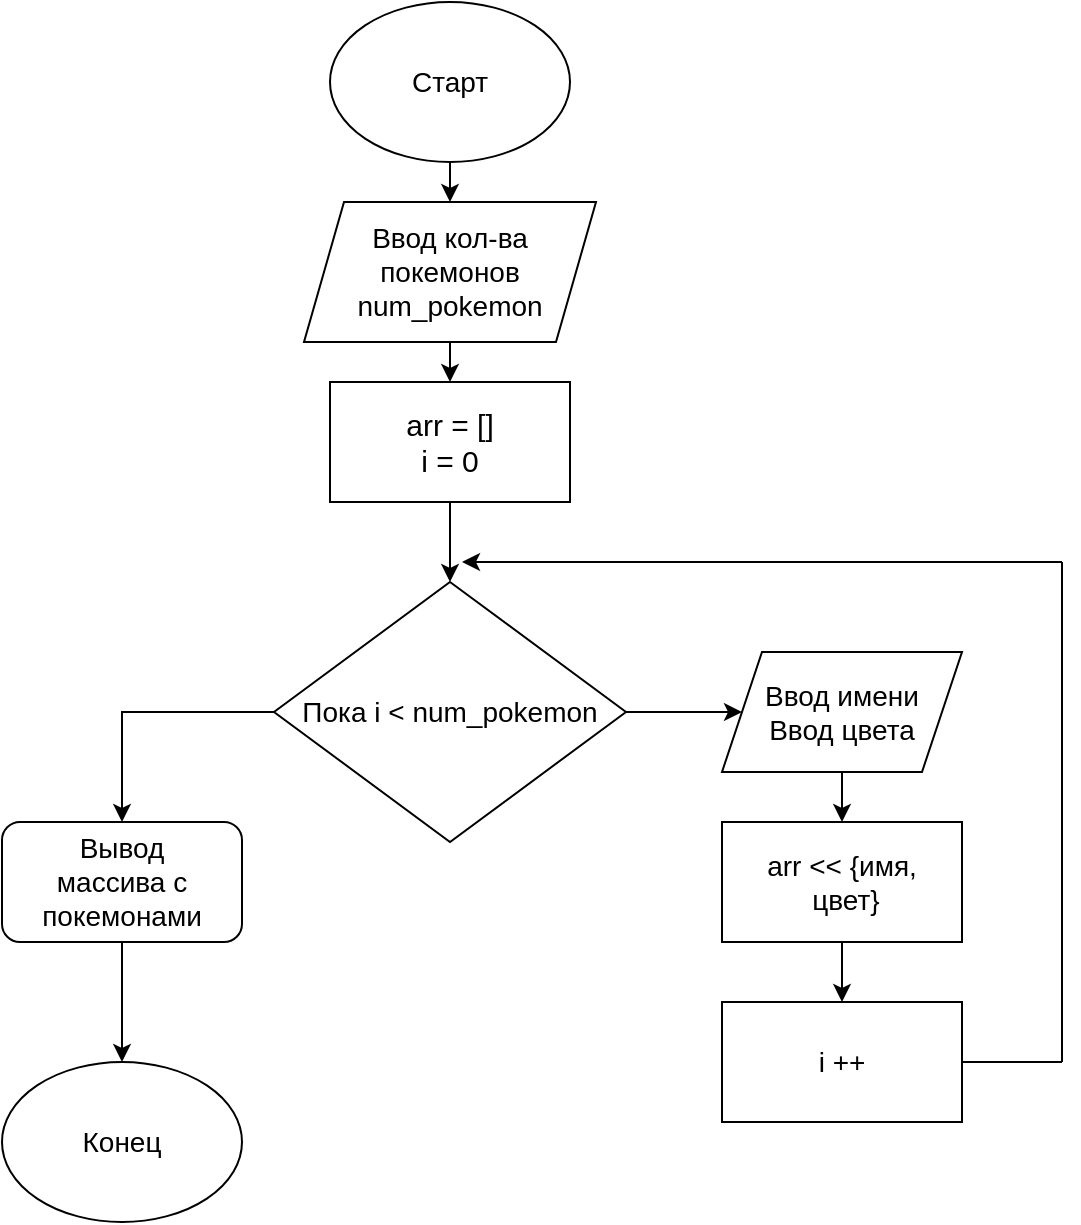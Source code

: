<mxfile version="17.4.0" type="github"><diagram id="NQPQXDpXnAedNzN7_AxD" name="Page-1"><mxGraphModel dx="1350" dy="773" grid="1" gridSize="10" guides="1" tooltips="1" connect="1" arrows="1" fold="1" page="1" pageScale="1" pageWidth="827" pageHeight="1169" math="0" shadow="0"><root><mxCell id="0"/><mxCell id="1" parent="0"/><mxCell id="3DTritF73-4kUKQ6CK-_-5" style="edgeStyle=orthogonalEdgeStyle;rounded=0;orthogonalLoop=1;jettySize=auto;html=1;exitX=0.5;exitY=1;exitDx=0;exitDy=0;entryX=0.5;entryY=0;entryDx=0;entryDy=0;" parent="1" target="3DTritF73-4kUKQ6CK-_-4" edge="1"><mxGeometry relative="1" as="geometry"><mxPoint x="372" y="110" as="sourcePoint"/></mxGeometry></mxCell><mxCell id="-ZU5714oK2dMG54MOhtU-2" style="edgeStyle=orthogonalEdgeStyle;rounded=0;orthogonalLoop=1;jettySize=auto;html=1;exitX=0.5;exitY=1;exitDx=0;exitDy=0;entryX=0.5;entryY=0;entryDx=0;entryDy=0;fontSize=15;" edge="1" parent="1" source="3DTritF73-4kUKQ6CK-_-4" target="-ZU5714oK2dMG54MOhtU-1"><mxGeometry relative="1" as="geometry"/></mxCell><mxCell id="3DTritF73-4kUKQ6CK-_-4" value="Ввод кол-ва&lt;br&gt;покемонов&lt;br&gt;num_pokemon" style="shape=parallelogram;perimeter=parallelogramPerimeter;whiteSpace=wrap;html=1;fixedSize=1;fontSize=14;" parent="1" vertex="1"><mxGeometry x="299" y="130" width="146" height="70" as="geometry"/></mxCell><mxCell id="3DTritF73-4kUKQ6CK-_-20" style="edgeStyle=orthogonalEdgeStyle;rounded=0;orthogonalLoop=1;jettySize=auto;html=1;exitX=0.5;exitY=1;exitDx=0;exitDy=0;entryX=0.5;entryY=0;entryDx=0;entryDy=0;fontSize=14;" parent="1" source="3DTritF73-4kUKQ6CK-_-15" target="3DTritF73-4kUKQ6CK-_-19" edge="1"><mxGeometry relative="1" as="geometry"/></mxCell><mxCell id="3DTritF73-4kUKQ6CK-_-15" value="Вывод &lt;br&gt;массива с покемонами" style="rounded=1;whiteSpace=wrap;html=1;fontSize=14;" parent="1" vertex="1"><mxGeometry x="148" y="440" width="120" height="60" as="geometry"/></mxCell><mxCell id="3DTritF73-4kUKQ6CK-_-18" value="Старт" style="ellipse;whiteSpace=wrap;html=1;fontSize=14;" parent="1" vertex="1"><mxGeometry x="312" y="30" width="120" height="80" as="geometry"/></mxCell><mxCell id="3DTritF73-4kUKQ6CK-_-19" value="Конец" style="ellipse;whiteSpace=wrap;html=1;fontSize=14;" parent="1" vertex="1"><mxGeometry x="148" y="560" width="120" height="80" as="geometry"/></mxCell><mxCell id="-ZU5714oK2dMG54MOhtU-10" style="edgeStyle=orthogonalEdgeStyle;rounded=0;orthogonalLoop=1;jettySize=auto;html=1;exitX=0.5;exitY=1;exitDx=0;exitDy=0;entryX=0.5;entryY=0;entryDx=0;entryDy=0;fontSize=14;" edge="1" parent="1" source="-ZU5714oK2dMG54MOhtU-1" target="-ZU5714oK2dMG54MOhtU-3"><mxGeometry relative="1" as="geometry"/></mxCell><mxCell id="-ZU5714oK2dMG54MOhtU-1" value="arr = []&lt;br style=&quot;font-size: 15px;&quot;&gt;i = 0" style="rounded=0;whiteSpace=wrap;html=1;fontSize=15;" vertex="1" parent="1"><mxGeometry x="312" y="220" width="120" height="60" as="geometry"/></mxCell><mxCell id="-ZU5714oK2dMG54MOhtU-5" style="edgeStyle=orthogonalEdgeStyle;rounded=0;orthogonalLoop=1;jettySize=auto;html=1;exitX=1;exitY=0.5;exitDx=0;exitDy=0;entryX=0;entryY=0.5;entryDx=0;entryDy=0;fontSize=14;" edge="1" parent="1" source="-ZU5714oK2dMG54MOhtU-3" target="-ZU5714oK2dMG54MOhtU-4"><mxGeometry relative="1" as="geometry"/></mxCell><mxCell id="-ZU5714oK2dMG54MOhtU-18" style="edgeStyle=orthogonalEdgeStyle;rounded=0;orthogonalLoop=1;jettySize=auto;html=1;exitX=0;exitY=0.5;exitDx=0;exitDy=0;entryX=0.5;entryY=0;entryDx=0;entryDy=0;fontSize=14;" edge="1" parent="1" source="-ZU5714oK2dMG54MOhtU-3" target="3DTritF73-4kUKQ6CK-_-15"><mxGeometry relative="1" as="geometry"/></mxCell><mxCell id="-ZU5714oK2dMG54MOhtU-3" value="Пока i &amp;lt; num_pokemon" style="rhombus;whiteSpace=wrap;html=1;fontSize=14;" vertex="1" parent="1"><mxGeometry x="284" y="320" width="176" height="130" as="geometry"/></mxCell><mxCell id="-ZU5714oK2dMG54MOhtU-7" style="edgeStyle=orthogonalEdgeStyle;rounded=0;orthogonalLoop=1;jettySize=auto;html=1;exitX=0.5;exitY=1;exitDx=0;exitDy=0;entryX=0.5;entryY=0;entryDx=0;entryDy=0;fontSize=14;" edge="1" parent="1" source="-ZU5714oK2dMG54MOhtU-4" target="-ZU5714oK2dMG54MOhtU-6"><mxGeometry relative="1" as="geometry"/></mxCell><mxCell id="-ZU5714oK2dMG54MOhtU-4" value="Ввод имени&lt;br&gt;Ввод цвета" style="shape=parallelogram;perimeter=parallelogramPerimeter;whiteSpace=wrap;html=1;fixedSize=1;fontSize=14;" vertex="1" parent="1"><mxGeometry x="508" y="355" width="120" height="60" as="geometry"/></mxCell><mxCell id="-ZU5714oK2dMG54MOhtU-9" style="edgeStyle=orthogonalEdgeStyle;rounded=0;orthogonalLoop=1;jettySize=auto;html=1;exitX=0.5;exitY=1;exitDx=0;exitDy=0;entryX=0.5;entryY=0;entryDx=0;entryDy=0;fontSize=14;" edge="1" parent="1" source="-ZU5714oK2dMG54MOhtU-6" target="-ZU5714oK2dMG54MOhtU-8"><mxGeometry relative="1" as="geometry"/></mxCell><mxCell id="-ZU5714oK2dMG54MOhtU-6" value="arr &amp;lt;&amp;lt; {имя,&lt;br&gt;&amp;nbsp;цвет}" style="rounded=0;whiteSpace=wrap;html=1;fontSize=14;" vertex="1" parent="1"><mxGeometry x="508" y="440" width="120" height="60" as="geometry"/></mxCell><mxCell id="-ZU5714oK2dMG54MOhtU-8" value="i ++" style="rounded=0;whiteSpace=wrap;html=1;fontSize=14;" vertex="1" parent="1"><mxGeometry x="508" y="530" width="120" height="60" as="geometry"/></mxCell><mxCell id="-ZU5714oK2dMG54MOhtU-15" value="" style="endArrow=none;html=1;rounded=0;fontSize=14;exitX=1;exitY=0.5;exitDx=0;exitDy=0;" edge="1" parent="1" source="-ZU5714oK2dMG54MOhtU-8"><mxGeometry width="50" height="50" relative="1" as="geometry"><mxPoint x="348" y="420" as="sourcePoint"/><mxPoint x="678" y="560" as="targetPoint"/></mxGeometry></mxCell><mxCell id="-ZU5714oK2dMG54MOhtU-16" value="" style="endArrow=none;html=1;rounded=0;fontSize=14;" edge="1" parent="1"><mxGeometry width="50" height="50" relative="1" as="geometry"><mxPoint x="678" y="560" as="sourcePoint"/><mxPoint x="678" y="310" as="targetPoint"/></mxGeometry></mxCell><mxCell id="-ZU5714oK2dMG54MOhtU-17" value="" style="endArrow=classic;html=1;rounded=0;fontSize=14;" edge="1" parent="1"><mxGeometry width="50" height="50" relative="1" as="geometry"><mxPoint x="678" y="310" as="sourcePoint"/><mxPoint x="378" y="310" as="targetPoint"/></mxGeometry></mxCell></root></mxGraphModel></diagram></mxfile>